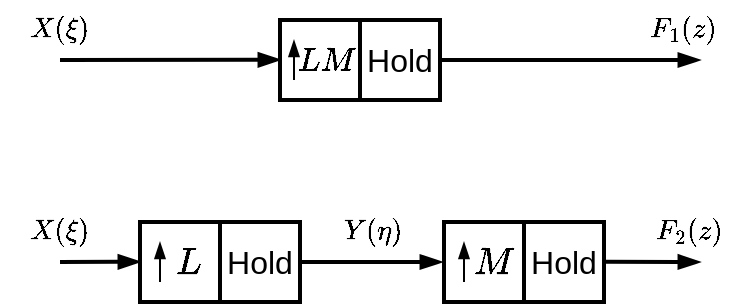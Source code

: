 <mxfile version="24.7.17">
  <diagram name="Page-1" id="ML8d5t-c3MVNyDWE9D2q">
    <mxGraphModel dx="1154" dy="685" grid="1" gridSize="10" guides="1" tooltips="1" connect="1" arrows="1" fold="1" page="1" pageScale="1" pageWidth="850" pageHeight="1100" math="1" shadow="0">
      <root>
        <mxCell id="0" />
        <mxCell id="1" parent="0" />
        <mxCell id="0ecRHKAedGHaM-0Dt9li-2" value="" style="rounded=0;whiteSpace=wrap;html=1;fillColor=none;strokeWidth=2;" vertex="1" parent="1">
          <mxGeometry x="120" y="160" width="80" height="40" as="geometry" />
        </mxCell>
        <mxCell id="0ecRHKAedGHaM-0Dt9li-3" value="" style="endArrow=none;html=1;rounded=0;exitX=0.5;exitY=1;exitDx=0;exitDy=0;strokeWidth=2;" edge="1" parent="1" source="0ecRHKAedGHaM-0Dt9li-2">
          <mxGeometry width="50" height="50" relative="1" as="geometry">
            <mxPoint x="110" y="210" as="sourcePoint" />
            <mxPoint x="160" y="160" as="targetPoint" />
          </mxGeometry>
        </mxCell>
        <mxCell id="0ecRHKAedGHaM-0Dt9li-4" value="" style="endArrow=blockThin;html=1;rounded=0;endFill=1;" edge="1" parent="1">
          <mxGeometry width="50" height="50" relative="1" as="geometry">
            <mxPoint x="130" y="190" as="sourcePoint" />
            <mxPoint x="130" y="170" as="targetPoint" />
          </mxGeometry>
        </mxCell>
        <mxCell id="0ecRHKAedGHaM-0Dt9li-5" value="&lt;font style=&quot;font-size: 16px;&quot;&gt;$$L$$&lt;/font&gt;" style="text;html=1;align=center;verticalAlign=middle;whiteSpace=wrap;rounded=0;" vertex="1" parent="1">
          <mxGeometry x="115" y="165" width="60" height="30" as="geometry" />
        </mxCell>
        <mxCell id="0ecRHKAedGHaM-0Dt9li-6" value="&lt;font style=&quot;font-size: 16px;&quot;&gt;Hold&lt;/font&gt;" style="text;html=1;align=center;verticalAlign=middle;whiteSpace=wrap;rounded=0;" vertex="1" parent="1">
          <mxGeometry x="150" y="165" width="60" height="30" as="geometry" />
        </mxCell>
        <mxCell id="0ecRHKAedGHaM-0Dt9li-7" value="" style="rounded=0;whiteSpace=wrap;html=1;fillColor=none;strokeWidth=2;" vertex="1" parent="1">
          <mxGeometry x="272" y="160" width="80" height="40" as="geometry" />
        </mxCell>
        <mxCell id="0ecRHKAedGHaM-0Dt9li-8" value="" style="endArrow=none;html=1;rounded=0;exitX=0.5;exitY=1;exitDx=0;exitDy=0;strokeWidth=2;" edge="1" parent="1" source="0ecRHKAedGHaM-0Dt9li-7">
          <mxGeometry width="50" height="50" relative="1" as="geometry">
            <mxPoint x="262" y="210" as="sourcePoint" />
            <mxPoint x="312" y="160" as="targetPoint" />
          </mxGeometry>
        </mxCell>
        <mxCell id="0ecRHKAedGHaM-0Dt9li-9" value="" style="endArrow=blockThin;html=1;rounded=0;endFill=1;" edge="1" parent="1">
          <mxGeometry width="50" height="50" relative="1" as="geometry">
            <mxPoint x="282" y="190" as="sourcePoint" />
            <mxPoint x="282" y="170" as="targetPoint" />
          </mxGeometry>
        </mxCell>
        <mxCell id="0ecRHKAedGHaM-0Dt9li-10" value="&lt;font style=&quot;font-size: 16px;&quot;&gt;$$M$$&lt;/font&gt;" style="text;html=1;align=center;verticalAlign=middle;whiteSpace=wrap;rounded=0;" vertex="1" parent="1">
          <mxGeometry x="267" y="165" width="60" height="30" as="geometry" />
        </mxCell>
        <mxCell id="0ecRHKAedGHaM-0Dt9li-11" value="&lt;font style=&quot;font-size: 16px;&quot;&gt;Hold&lt;/font&gt;" style="text;html=1;align=center;verticalAlign=middle;whiteSpace=wrap;rounded=0;" vertex="1" parent="1">
          <mxGeometry x="302" y="165" width="60" height="30" as="geometry" />
        </mxCell>
        <mxCell id="0ecRHKAedGHaM-0Dt9li-12" value="" style="endArrow=blockThin;html=1;rounded=0;endFill=1;strokeWidth=2;" edge="1" parent="1">
          <mxGeometry width="50" height="50" relative="1" as="geometry">
            <mxPoint x="201" y="180" as="sourcePoint" />
            <mxPoint x="271" y="180.0" as="targetPoint" />
          </mxGeometry>
        </mxCell>
        <mxCell id="0ecRHKAedGHaM-0Dt9li-13" value="" style="endArrow=blockThin;html=1;rounded=0;endFill=1;strokeWidth=2;" edge="1" parent="1">
          <mxGeometry width="50" height="50" relative="1" as="geometry">
            <mxPoint x="80" y="180" as="sourcePoint" />
            <mxPoint x="120" y="179.9" as="targetPoint" />
          </mxGeometry>
        </mxCell>
        <mxCell id="0ecRHKAedGHaM-0Dt9li-14" value="" style="endArrow=blockThin;html=1;rounded=0;endFill=1;strokeWidth=2;" edge="1" parent="1">
          <mxGeometry width="50" height="50" relative="1" as="geometry">
            <mxPoint x="352" y="179.9" as="sourcePoint" />
            <mxPoint x="400" y="180" as="targetPoint" />
          </mxGeometry>
        </mxCell>
        <mxCell id="0ecRHKAedGHaM-0Dt9li-15" value="" style="rounded=0;whiteSpace=wrap;html=1;fillColor=none;strokeWidth=2;" vertex="1" parent="1">
          <mxGeometry x="190" y="59" width="80" height="40" as="geometry" />
        </mxCell>
        <mxCell id="0ecRHKAedGHaM-0Dt9li-16" value="" style="endArrow=none;html=1;rounded=0;exitX=0.5;exitY=1;exitDx=0;exitDy=0;strokeWidth=2;" edge="1" parent="1" source="0ecRHKAedGHaM-0Dt9li-15">
          <mxGeometry width="50" height="50" relative="1" as="geometry">
            <mxPoint x="180" y="109" as="sourcePoint" />
            <mxPoint x="230" y="59" as="targetPoint" />
          </mxGeometry>
        </mxCell>
        <mxCell id="0ecRHKAedGHaM-0Dt9li-17" value="" style="endArrow=blockThin;html=1;rounded=0;endFill=1;" edge="1" parent="1">
          <mxGeometry width="50" height="50" relative="1" as="geometry">
            <mxPoint x="197" y="89" as="sourcePoint" />
            <mxPoint x="197" y="69" as="targetPoint" />
          </mxGeometry>
        </mxCell>
        <mxCell id="0ecRHKAedGHaM-0Dt9li-18" value="&lt;font style=&quot;font-size: 14px;&quot;&gt;$$LM$$&lt;/font&gt;" style="text;html=1;align=center;verticalAlign=middle;whiteSpace=wrap;rounded=0;" vertex="1" parent="1">
          <mxGeometry x="183" y="64" width="60" height="30" as="geometry" />
        </mxCell>
        <mxCell id="0ecRHKAedGHaM-0Dt9li-19" value="&lt;font style=&quot;font-size: 16px;&quot;&gt;Hold&lt;/font&gt;" style="text;html=1;align=center;verticalAlign=middle;whiteSpace=wrap;rounded=0;" vertex="1" parent="1">
          <mxGeometry x="220" y="64" width="60" height="30" as="geometry" />
        </mxCell>
        <mxCell id="0ecRHKAedGHaM-0Dt9li-21" value="" style="endArrow=blockThin;html=1;rounded=0;endFill=1;strokeWidth=2;" edge="1" parent="1">
          <mxGeometry width="50" height="50" relative="1" as="geometry">
            <mxPoint x="271" y="79" as="sourcePoint" />
            <mxPoint x="400" y="79" as="targetPoint" />
          </mxGeometry>
        </mxCell>
        <mxCell id="0ecRHKAedGHaM-0Dt9li-22" value="" style="endArrow=blockThin;html=1;rounded=0;endFill=1;strokeWidth=2;" edge="1" parent="1">
          <mxGeometry width="50" height="50" relative="1" as="geometry">
            <mxPoint x="80" y="79" as="sourcePoint" />
            <mxPoint x="190" y="78.9" as="targetPoint" />
          </mxGeometry>
        </mxCell>
        <mxCell id="0ecRHKAedGHaM-0Dt9li-23" value="$$X(\xi)$$" style="text;html=1;align=center;verticalAlign=middle;whiteSpace=wrap;rounded=0;" vertex="1" parent="1">
          <mxGeometry x="50" y="49" width="60" height="30" as="geometry" />
        </mxCell>
        <mxCell id="0ecRHKAedGHaM-0Dt9li-24" value="$$X(\xi)$$" style="text;html=1;align=center;verticalAlign=middle;whiteSpace=wrap;rounded=0;" vertex="1" parent="1">
          <mxGeometry x="50" y="150" width="60" height="30" as="geometry" />
        </mxCell>
        <mxCell id="0ecRHKAedGHaM-0Dt9li-25" value="$$Y(\eta)$$" style="text;html=1;align=center;verticalAlign=middle;whiteSpace=wrap;rounded=0;" vertex="1" parent="1">
          <mxGeometry x="207" y="150" width="60" height="30" as="geometry" />
        </mxCell>
        <mxCell id="0ecRHKAedGHaM-0Dt9li-26" value="$$F_1(z)$$" style="text;html=1;align=center;verticalAlign=middle;whiteSpace=wrap;rounded=0;" vertex="1" parent="1">
          <mxGeometry x="362" y="49" width="60" height="30" as="geometry" />
        </mxCell>
        <mxCell id="0ecRHKAedGHaM-0Dt9li-27" value="$$F_2(z)$$" style="text;html=1;align=center;verticalAlign=middle;whiteSpace=wrap;rounded=0;" vertex="1" parent="1">
          <mxGeometry x="365" y="150" width="60" height="30" as="geometry" />
        </mxCell>
      </root>
    </mxGraphModel>
  </diagram>
</mxfile>
